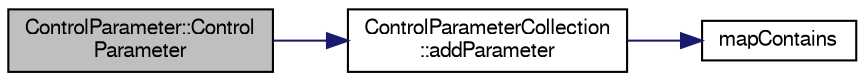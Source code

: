 digraph "ControlParameter::ControlParameter"
{
  edge [fontname="FreeSans",fontsize="10",labelfontname="FreeSans",labelfontsize="10"];
  node [fontname="FreeSans",fontsize="10",shape=record];
  rankdir="LR";
  Node1 [label="ControlParameter::Control\lParameter",height=0.2,width=0.4,color="black", fillcolor="grey75", style="filled", fontcolor="black"];
  Node1 -> Node2 [color="midnightblue",fontsize="10",style="solid",fontname="FreeSans"];
  Node2 [label="ControlParameterCollection\l::addParameter",height=0.2,width=0.4,color="black", fillcolor="white", style="filled",URL="$dd/da1/class_control_parameter_collection.html#a3080ce39e957349dfe87ba7da7d0d8ec"];
  Node2 -> Node3 [color="midnightblue",fontsize="10",style="solid",fontname="FreeSans"];
  Node3 [label="mapContains",height=0.2,width=0.4,color="black", fillcolor="white", style="filled",URL="$de/df0/utilities_8h.html#a8ee36d7e1f86b7307f0e0aef157237a7"];
}
